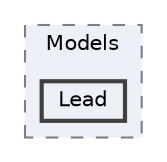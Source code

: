 digraph "Web/Modules/EleWise.ELMA.CRM.Web/Models/Lead"
{
 // LATEX_PDF_SIZE
  bgcolor="transparent";
  edge [fontname=Helvetica,fontsize=10,labelfontname=Helvetica,labelfontsize=10];
  node [fontname=Helvetica,fontsize=10,shape=box,height=0.2,width=0.4];
  compound=true
  subgraph clusterdir_f0cfb9a2c23bce63d73b9ea6df65f22e {
    graph [ bgcolor="#edf0f7", pencolor="grey50", label="Models", fontname=Helvetica,fontsize=10 style="filled,dashed", URL="dir_f0cfb9a2c23bce63d73b9ea6df65f22e.html",tooltip=""]
  dir_96550465a0404eb4f1cf2ca7d972b16b [label="Lead", fillcolor="#edf0f7", color="grey25", style="filled,bold", URL="dir_96550465a0404eb4f1cf2ca7d972b16b.html",tooltip=""];
  }
}

